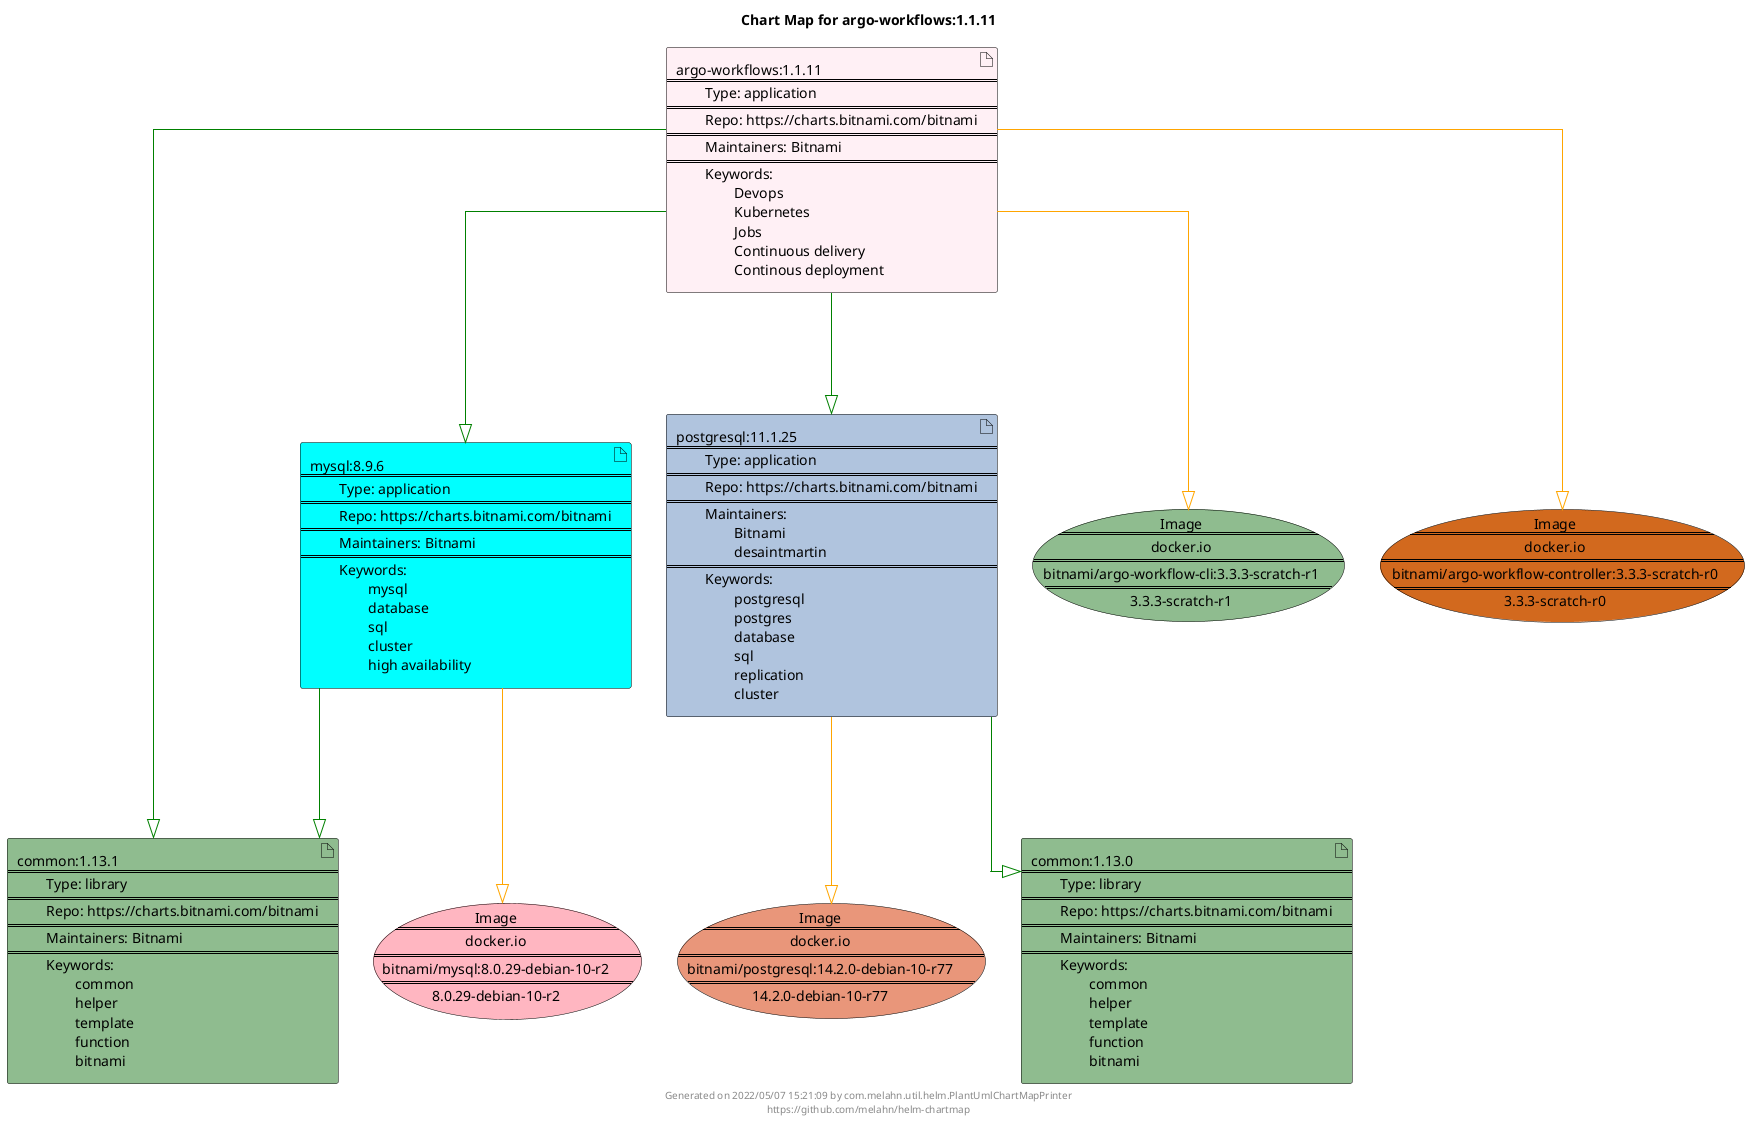 @startuml
skinparam linetype ortho
skinparam backgroundColor white
skinparam usecaseBorderColor black
skinparam usecaseArrowColor LightSlateGray
skinparam artifactBorderColor black
skinparam artifactArrowColor LightSlateGray

title Chart Map for argo-workflows:1.1.11

'There are 5 referenced Helm Charts
artifact "common:1.13.1\n====\n\tType: library\n====\n\tRepo: https://charts.bitnami.com/bitnami\n====\n\tMaintainers: Bitnami\n====\n\tKeywords: \n\t\tcommon\n\t\thelper\n\t\ttemplate\n\t\tfunction\n\t\tbitnami" as common_1_13_1 #DarkSeaGreen
artifact "common:1.13.0\n====\n\tType: library\n====\n\tRepo: https://charts.bitnami.com/bitnami\n====\n\tMaintainers: Bitnami\n====\n\tKeywords: \n\t\tcommon\n\t\thelper\n\t\ttemplate\n\t\tfunction\n\t\tbitnami" as common_1_13_0 #DarkSeaGreen
artifact "postgresql:11.1.25\n====\n\tType: application\n====\n\tRepo: https://charts.bitnami.com/bitnami\n====\n\tMaintainers: \n\t\tBitnami\n\t\tdesaintmartin\n====\n\tKeywords: \n\t\tpostgresql\n\t\tpostgres\n\t\tdatabase\n\t\tsql\n\t\treplication\n\t\tcluster" as postgresql_11_1_25 #LightSteelBlue
artifact "mysql:8.9.6\n====\n\tType: application\n====\n\tRepo: https://charts.bitnami.com/bitnami\n====\n\tMaintainers: Bitnami\n====\n\tKeywords: \n\t\tmysql\n\t\tdatabase\n\t\tsql\n\t\tcluster\n\t\thigh availability" as mysql_8_9_6 #Aqua
artifact "argo-workflows:1.1.11\n====\n\tType: application\n====\n\tRepo: https://charts.bitnami.com/bitnami\n====\n\tMaintainers: Bitnami\n====\n\tKeywords: \n\t\tDevops\n\t\tKubernetes\n\t\tJobs\n\t\tContinuous delivery\n\t\tContinous deployment" as argo_workflows_1_1_11 #LavenderBlush

'There are 4 referenced Docker Images
usecase "Image\n====\ndocker.io\n====\nbitnami/postgresql:14.2.0-debian-10-r77\n====\n14.2.0-debian-10-r77" as docker_io_bitnami_postgresql_14_2_0_debian_10_r77 #DarkSalmon
usecase "Image\n====\ndocker.io\n====\nbitnami/argo-workflow-cli:3.3.3-scratch-r1\n====\n3.3.3-scratch-r1" as docker_io_bitnami_argo_workflow_cli_3_3_3_scratch_r1 #DarkSeaGreen
usecase "Image\n====\ndocker.io\n====\nbitnami/argo-workflow-controller:3.3.3-scratch-r0\n====\n3.3.3-scratch-r0" as docker_io_bitnami_argo_workflow_controller_3_3_3_scratch_r0 #Chocolate
usecase "Image\n====\ndocker.io\n====\nbitnami/mysql:8.0.29-debian-10-r2\n====\n8.0.29-debian-10-r2" as docker_io_bitnami_mysql_8_0_29_debian_10_r2 #LightPink

'Chart Dependencies
argo_workflows_1_1_11--[#green]-|>mysql_8_9_6
mysql_8_9_6--[#green]-|>common_1_13_1
argo_workflows_1_1_11--[#green]-|>postgresql_11_1_25
postgresql_11_1_25--[#green]-|>common_1_13_0
argo_workflows_1_1_11--[#green]-|>common_1_13_1
postgresql_11_1_25--[#orange]-|>docker_io_bitnami_postgresql_14_2_0_debian_10_r77
mysql_8_9_6--[#orange]-|>docker_io_bitnami_mysql_8_0_29_debian_10_r2
argo_workflows_1_1_11--[#orange]-|>docker_io_bitnami_argo_workflow_controller_3_3_3_scratch_r0
argo_workflows_1_1_11--[#orange]-|>docker_io_bitnami_argo_workflow_cli_3_3_3_scratch_r1

center footer Generated on 2022/05/07 15:21:09 by com.melahn.util.helm.PlantUmlChartMapPrinter\nhttps://github.com/melahn/helm-chartmap
@enduml
